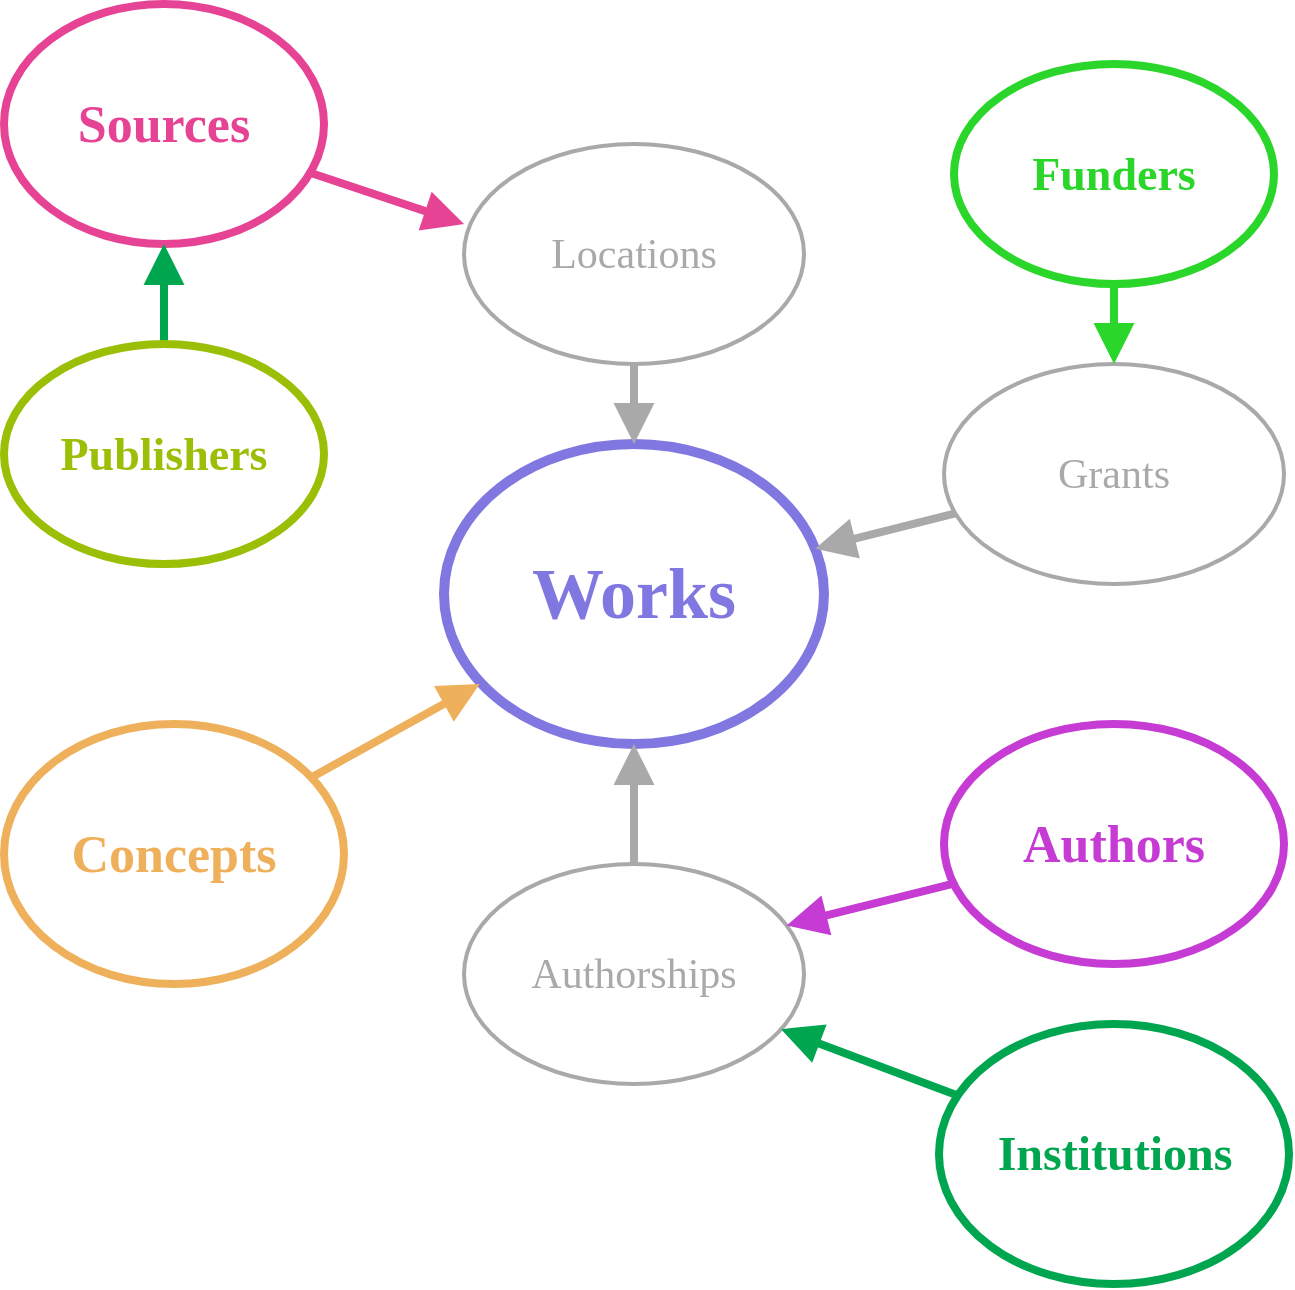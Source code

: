 <mxfile>
    <diagram id="rmAoNv0wJXanQEmWYZtV" name="Page-1">
        <mxGraphModel dx="1257" dy="901" grid="1" gridSize="10" guides="1" tooltips="1" connect="1" arrows="1" fold="1" page="1" pageScale="1" pageWidth="850" pageHeight="1100" background="#FFFFFF" math="0" shadow="0">
            <root>
                <mxCell id="0"/>
                <mxCell id="1" parent="0"/>
                <mxCell id="2" value="&lt;h1&gt;&lt;font size=&quot;1&quot; color=&quot;#8077e0&quot; face=&quot;Rock Salt&quot; data-font-src=&quot;https://fonts.googleapis.com/css?family=Rock+Salt&quot; style=&quot;&quot;&gt;&lt;b style=&quot;font-size: 36px;&quot;&gt;Works&lt;/b&gt;&lt;/font&gt;&lt;/h1&gt;" style="ellipse;whiteSpace=wrap;html=1;strokeWidth=5;strokeColor=#8077e0;" parent="1" vertex="1">
                    <mxGeometry x="330" y="490" width="190" height="150" as="geometry"/>
                </mxCell>
                <mxCell id="16" style="edgeStyle=none;html=1;entryX=0.094;entryY=0.8;entryDx=0;entryDy=0;fontColor=#A9A9A9;strokeColor=#EEB05B;rounded=1;endArrow=block;endFill=1;endSize=10;strokeWidth=4;entryPerimeter=0;" parent="1" source="3" target="2" edge="1">
                    <mxGeometry relative="1" as="geometry"/>
                </mxCell>
                <mxCell id="3" value="&lt;font face=&quot;Rock Salt&quot; data-font-src=&quot;https://fonts.googleapis.com/css?family=Rock+Salt&quot; style=&quot;&quot;&gt;&lt;font size=&quot;1&quot; color=&quot;#eeb05b&quot; style=&quot;&quot;&gt;&lt;b style=&quot;font-size: 26px;&quot;&gt;Concepts&lt;/b&gt;&lt;/font&gt;&lt;br&gt;&lt;/font&gt;" style="ellipse;whiteSpace=wrap;html=1;strokeColor=#eeb05b;strokeWidth=4;" parent="1" vertex="1">
                    <mxGeometry x="110" y="630" width="170" height="130" as="geometry"/>
                </mxCell>
                <mxCell id="20" style="edgeStyle=none;rounded=1;html=1;entryX=0.5;entryY=1;entryDx=0;entryDy=0;strokeColor=#A9A9A9;strokeWidth=4;fontColor=#A9A9A9;endArrow=block;endFill=1;endSize=10;" parent="1" source="8" target="2" edge="1">
                    <mxGeometry relative="1" as="geometry"/>
                </mxCell>
                <mxCell id="8" value="&lt;font face=&quot;Rock Salt&quot; data-font-src=&quot;https://fonts.googleapis.com/css?family=Rock+Salt&quot; style=&quot;&quot;&gt;&lt;font color=&quot;#a9a9a9&quot; style=&quot;font-size: 21px;&quot;&gt;Authorships&lt;/font&gt;&lt;br&gt;&lt;/font&gt;" style="ellipse;whiteSpace=wrap;html=1;strokeColor=#a9a9a9;strokeWidth=2;" parent="1" vertex="1">
                    <mxGeometry x="340" y="700" width="170" height="110" as="geometry"/>
                </mxCell>
                <mxCell id="21" style="edgeStyle=none;rounded=1;html=1;entryX=0.949;entryY=0.279;entryDx=0;entryDy=0;entryPerimeter=0;strokeColor=#C53BD4;strokeWidth=4;fontColor=#A9A9A9;endArrow=block;endFill=1;endSize=10;" parent="1" source="9" target="8" edge="1">
                    <mxGeometry relative="1" as="geometry"/>
                </mxCell>
                <mxCell id="9" value="&lt;font face=&quot;Rock Salt&quot; data-font-src=&quot;https://fonts.googleapis.com/css?family=Rock+Salt&quot; style=&quot;&quot;&gt;&lt;font size=&quot;1&quot; color=&quot;#c53bd4&quot; style=&quot;&quot;&gt;&lt;b style=&quot;font-size: 26px;&quot;&gt;Authors&lt;/b&gt;&lt;/font&gt;&lt;br&gt;&lt;/font&gt;" style="ellipse;whiteSpace=wrap;html=1;strokeWidth=4;strokeColor=#c53bd4;" parent="1" vertex="1">
                    <mxGeometry x="580" y="630" width="170" height="120" as="geometry"/>
                </mxCell>
                <mxCell id="22" style="edgeStyle=none;rounded=1;html=1;strokeColor=#00A64F;strokeWidth=4;fontColor=#A9A9A9;endArrow=block;endFill=1;endSize=10;" parent="1" source="10" target="8" edge="1">
                    <mxGeometry relative="1" as="geometry"/>
                </mxCell>
                <mxCell id="10" value="&lt;font face=&quot;Rock Salt&quot; data-font-src=&quot;https://fonts.googleapis.com/css?family=Rock+Salt&quot; style=&quot;&quot;&gt;&lt;font size=&quot;1&quot; color=&quot;#00a64f&quot; style=&quot;&quot;&gt;&lt;b style=&quot;font-size: 24px;&quot;&gt;Institutions&lt;/b&gt;&lt;/font&gt;&lt;br&gt;&lt;/font&gt;" style="ellipse;whiteSpace=wrap;html=1;strokeWidth=4;strokeColor=#00a64f;" parent="1" vertex="1">
                    <mxGeometry x="577.5" y="780" width="175" height="130" as="geometry"/>
                </mxCell>
                <mxCell id="17" style="edgeStyle=none;rounded=1;html=1;strokeColor=#E64395;strokeWidth=4;fontColor=#A9A9A9;endArrow=block;endFill=1;endSize=10;entryX=0;entryY=0.364;entryDx=0;entryDy=0;entryPerimeter=0;" parent="1" source="11" target="18" edge="1">
                    <mxGeometry relative="1" as="geometry">
                        <mxPoint x="360" y="510" as="targetPoint"/>
                    </mxGeometry>
                </mxCell>
                <mxCell id="11" value="&lt;font face=&quot;Rock Salt&quot; data-font-src=&quot;https://fonts.googleapis.com/css?family=Rock+Salt&quot; style=&quot;&quot;&gt;&lt;font size=&quot;1&quot; color=&quot;#e64395&quot; style=&quot;&quot;&gt;&lt;b style=&quot;font-size: 26px;&quot;&gt;Sources&lt;/b&gt;&lt;/font&gt;&lt;br&gt;&lt;/font&gt;" style="ellipse;whiteSpace=wrap;html=1;strokeWidth=4;strokeColor=#e64395;" parent="1" vertex="1">
                    <mxGeometry x="110" y="270" width="160" height="120" as="geometry"/>
                </mxCell>
                <mxCell id="19" style="edgeStyle=none;rounded=1;html=1;entryX=0.5;entryY=0;entryDx=0;entryDy=0;strokeColor=#A9A9A9;strokeWidth=4;fontColor=#A9A9A9;endArrow=block;endFill=1;endSize=10;" parent="1" source="18" target="2" edge="1">
                    <mxGeometry relative="1" as="geometry"/>
                </mxCell>
                <mxCell id="18" value="&lt;font face=&quot;Rock Salt&quot; data-font-src=&quot;https://fonts.googleapis.com/css?family=Rock+Salt&quot; style=&quot;&quot;&gt;&lt;font color=&quot;#a9a9a9&quot; style=&quot;font-size: 21px;&quot;&gt;Locations&lt;/font&gt;&lt;br&gt;&lt;/font&gt;" style="ellipse;whiteSpace=wrap;html=1;strokeColor=#a9a9a9;strokeWidth=2;" parent="1" vertex="1">
                    <mxGeometry x="340" y="340" width="170" height="110" as="geometry"/>
                </mxCell>
                <mxCell id="24" style="edgeStyle=none;rounded=1;html=1;strokeColor=#00A64F;strokeWidth=4;fontSize=21;fontColor=#9ABF06;endArrow=block;endFill=1;endSize=10;" parent="1" source="23" target="11" edge="1">
                    <mxGeometry relative="1" as="geometry"/>
                </mxCell>
                <mxCell id="23" value="&lt;font face=&quot;Rock Salt&quot; data-font-src=&quot;https://fonts.googleapis.com/css?family=Rock+Salt&quot; style=&quot;&quot;&gt;&lt;font color=&quot;#9abf06&quot; size=&quot;1&quot; style=&quot;&quot;&gt;&lt;b style=&quot;font-size: 23px;&quot;&gt;Publishers&lt;/b&gt;&lt;/font&gt;&lt;br&gt;&lt;/font&gt;" style="ellipse;whiteSpace=wrap;html=1;strokeWidth=4;strokeColor=#9ABF06;" parent="1" vertex="1">
                    <mxGeometry x="110" y="440" width="160" height="110" as="geometry"/>
                </mxCell>
                <mxCell id="25" value="&lt;font face=&quot;Rock Salt&quot; data-font-src=&quot;https://fonts.googleapis.com/css?family=Rock+Salt&quot; style=&quot;&quot;&gt;&lt;font size=&quot;1&quot; style=&quot;&quot;&gt;&lt;b style=&quot;font-size: 23px;&quot;&gt;Funders&lt;/b&gt;&lt;/font&gt;&lt;br&gt;&lt;/font&gt;" style="ellipse;whiteSpace=wrap;html=1;strokeWidth=4;strokeColor=#2bd62b;fontColor=#2BD62B;" vertex="1" parent="1">
                    <mxGeometry x="585" y="300" width="160" height="110" as="geometry"/>
                </mxCell>
                <mxCell id="26" value="&lt;font face=&quot;Rock Salt&quot; data-font-src=&quot;https://fonts.googleapis.com/css?family=Rock+Salt&quot; style=&quot;&quot;&gt;&lt;font color=&quot;#a9a9a9&quot; style=&quot;font-size: 21px;&quot;&gt;Grants&lt;/font&gt;&lt;br&gt;&lt;/font&gt;" style="ellipse;whiteSpace=wrap;html=1;strokeColor=#a9a9a9;strokeWidth=2;" vertex="1" parent="1">
                    <mxGeometry x="580" y="450" width="170" height="110" as="geometry"/>
                </mxCell>
                <mxCell id="27" style="edgeStyle=none;rounded=1;html=1;strokeColor=#A9A9A9;strokeWidth=4;fontColor=#A9A9A9;endArrow=block;endFill=1;endSize=10;" edge="1" parent="1" source="26" target="2">
                    <mxGeometry relative="1" as="geometry">
                        <mxPoint x="435" y="460" as="sourcePoint"/>
                        <mxPoint x="435" y="500" as="targetPoint"/>
                    </mxGeometry>
                </mxCell>
                <mxCell id="28" style="edgeStyle=none;rounded=1;html=1;entryX=0.5;entryY=0;entryDx=0;entryDy=0;strokeColor=#2BD62B;strokeWidth=4;fontColor=#A9A9A9;endArrow=block;endFill=1;endSize=10;exitX=0.5;exitY=1;exitDx=0;exitDy=0;" edge="1" parent="1" source="25" target="26">
                    <mxGeometry relative="1" as="geometry">
                        <mxPoint x="435" y="460" as="sourcePoint"/>
                        <mxPoint x="435" y="500" as="targetPoint"/>
                    </mxGeometry>
                </mxCell>
            </root>
        </mxGraphModel>
    </diagram>
</mxfile>
